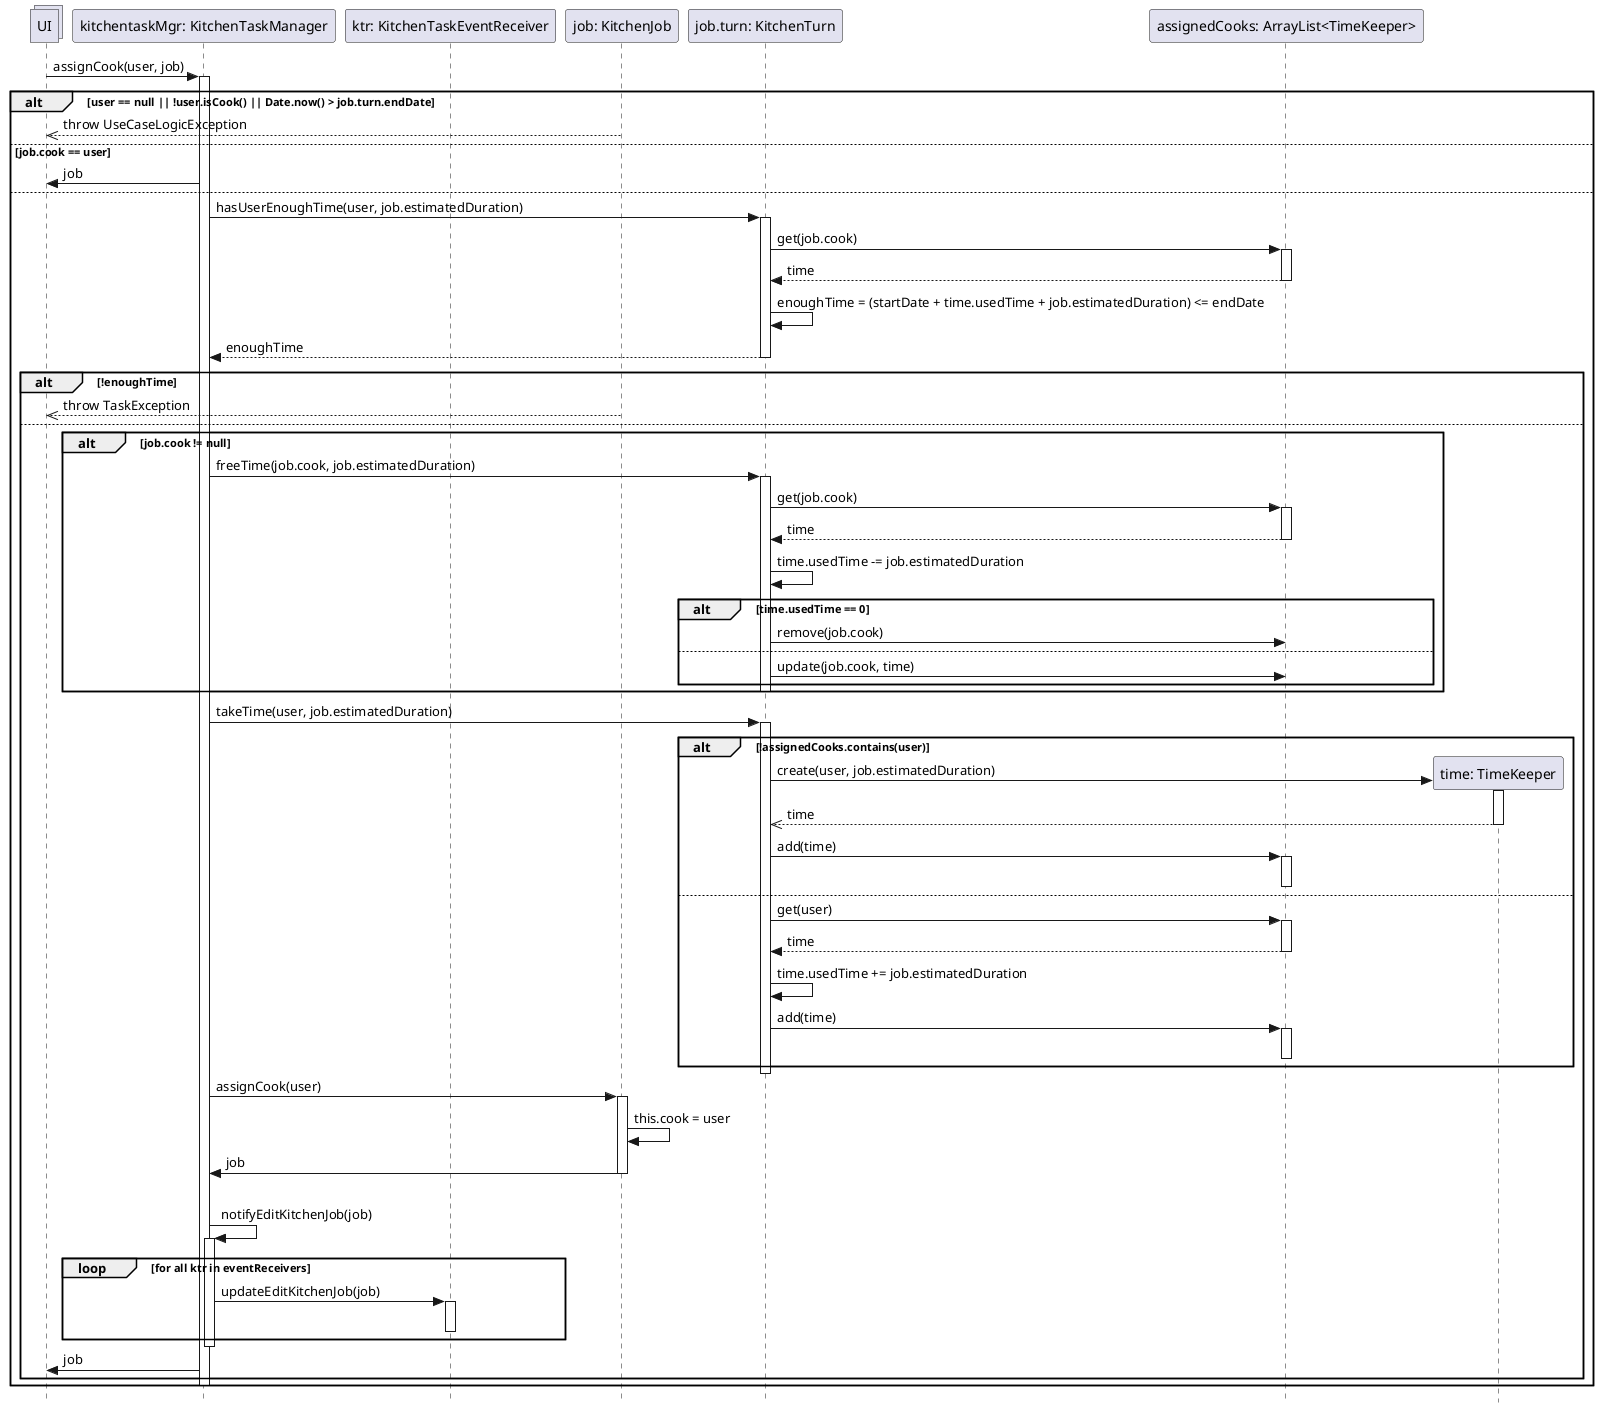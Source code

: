 @startuml
skinparam Style strictuml

collections UI

participant "kitchentaskMgr: KitchenTaskManager" as ktm
participant "ktr: KitchenTaskEventReceiver" as ktr
participant "job: KitchenJob" as job
participant "job.turn: KitchenTurn" as turn
participant "assignedCooks: ArrayList<TimeKeeper>" as cooks

UI -> ktm: assignCook(user, job)
activate ktm
alt user == null || !user.isCook() || Date.now() > job.turn.endDate
    UI <<-- job: throw UseCaseLogicException
else job.cook == user
    UI <- ktm: job
else
    ktm -> turn: hasUserEnoughTime(user, job.estimatedDuration)
    activate turn

    turn -> cooks: get(job.cook)
    activate cooks
    return time

    turn -> turn: enoughTime = (startDate + time.usedTime + job.estimatedDuration) <= endDate

    return enoughTime
    deactivate turn

    alt !enoughTime
        UI <<-- job: throw TaskException
    else
        alt job.cook != null
            ktm -> turn: freeTime(job.cook, job.estimatedDuration)
            activate turn
            turn -> cooks: get(job.cook)
            activate cooks
            return time

            turn -> turn: time.usedTime -= job.estimatedDuration

            ' se per caso liberando del tempo ci accorgiamo che il TimeKeeper è vuoto, cancelliamolo.
            alt time.usedTime == 0
                turn -> cooks: remove(job.cook)
            ' altrimenti aggiorniamo il tempo.
            else
                turn -> cooks: update(job.cook, time)
            end
            deactivate turn
        end

        ktm -> turn: takeTime(user, job.estimatedDuration)
        activate turn

        participant "time: TimeKeeper" as newTime

        ' potrebbe trattarsi del primo incarico assegnato all cuoco in questo turno.
        alt !assignedCooks.contains(user)
            turn -> newTime**: create(user, job.estimatedDuration)
            activate newTime
            turn <<-- newTime: time
            deactivate newTime

            turn -> cooks: add(time)
            activate cooks
            deactivate cooks
        else
            turn -> cooks: get(user)
            activate cooks
            return time

            turn -> turn: time.usedTime += job.estimatedDuration

            turn -> cooks: add(time)
            activate cooks
            deactivate cooks
        end
        deactivate turn

        ktm -> job: assignCook(user)
        activate job
        job -> job: this.cook = user
        ktm <- job: job
        deactivate job

        |||
        ktm -> ktm: notifyEditKitchenJob(job)
        activate ktm
        loop for all ktr in eventReceivers
            ktm -> ktr : updateEditKitchenJob(job)
            activate ktr
            deactivate ktr
        end
        deactivate ktm

        UI <- ktm: job
        end
deactivate ktm
end
@enduml